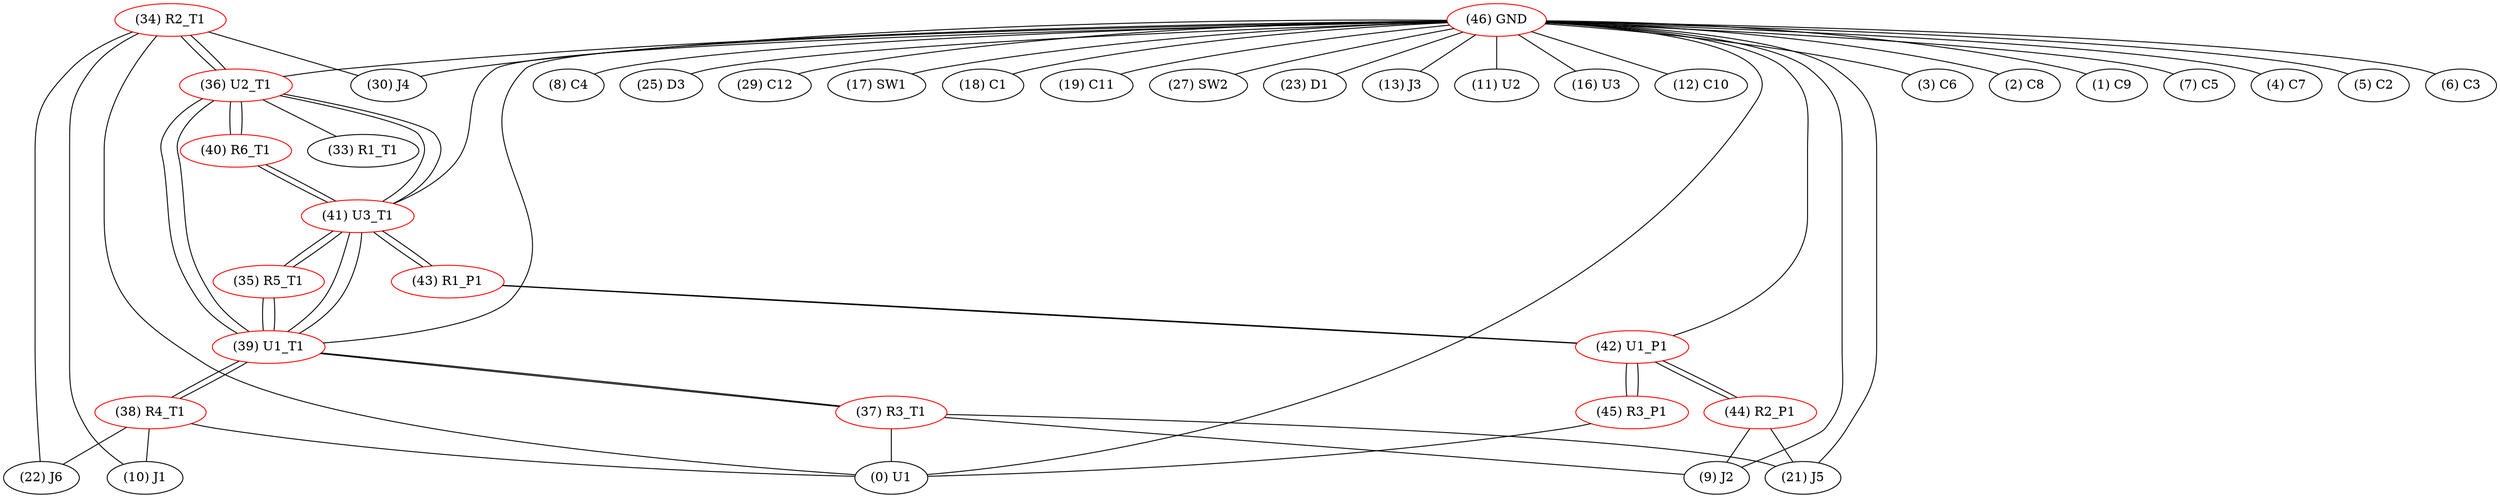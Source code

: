 graph {
	34 [label="(34) R2_T1" color=red]
	22 [label="(22) J6"]
	30 [label="(30) J4"]
	10 [label="(10) J1"]
	0 [label="(0) U1"]
	36 [label="(36) U2_T1"]
	35 [label="(35) R5_T1" color=red]
	41 [label="(41) U3_T1"]
	39 [label="(39) U1_T1"]
	36 [label="(36) U2_T1" color=red]
	41 [label="(41) U3_T1"]
	39 [label="(39) U1_T1"]
	34 [label="(34) R2_T1"]
	33 [label="(33) R1_T1"]
	40 [label="(40) R6_T1"]
	37 [label="(37) R3_T1" color=red]
	0 [label="(0) U1"]
	21 [label="(21) J5"]
	9 [label="(9) J2"]
	39 [label="(39) U1_T1"]
	38 [label="(38) R4_T1" color=red]
	0 [label="(0) U1"]
	22 [label="(22) J6"]
	10 [label="(10) J1"]
	39 [label="(39) U1_T1"]
	39 [label="(39) U1_T1" color=red]
	38 [label="(38) R4_T1"]
	36 [label="(36) U2_T1"]
	41 [label="(41) U3_T1"]
	35 [label="(35) R5_T1"]
	37 [label="(37) R3_T1"]
	40 [label="(40) R6_T1" color=red]
	41 [label="(41) U3_T1"]
	36 [label="(36) U2_T1"]
	41 [label="(41) U3_T1" color=red]
	40 [label="(40) R6_T1"]
	35 [label="(35) R5_T1"]
	36 [label="(36) U2_T1"]
	39 [label="(39) U1_T1"]
	43 [label="(43) R1_P1"]
	42 [label="(42) U1_P1" color=red]
	45 [label="(45) R3_P1"]
	44 [label="(44) R2_P1"]
	43 [label="(43) R1_P1"]
	43 [label="(43) R1_P1" color=red]
	41 [label="(41) U3_T1"]
	42 [label="(42) U1_P1"]
	44 [label="(44) R2_P1" color=red]
	21 [label="(21) J5"]
	9 [label="(9) J2"]
	42 [label="(42) U1_P1"]
	45 [label="(45) R3_P1" color=red]
	0 [label="(0) U1"]
	42 [label="(42) U1_P1"]
	46 [label="(46) GND" color=red]
	3 [label="(3) C6"]
	2 [label="(2) C8"]
	1 [label="(1) C9"]
	21 [label="(21) J5"]
	7 [label="(7) C5"]
	0 [label="(0) U1"]
	4 [label="(4) C7"]
	5 [label="(5) C2"]
	6 [label="(6) C3"]
	8 [label="(8) C4"]
	25 [label="(25) D3"]
	29 [label="(29) C12"]
	30 [label="(30) J4"]
	17 [label="(17) SW1"]
	18 [label="(18) C1"]
	19 [label="(19) C11"]
	9 [label="(9) J2"]
	27 [label="(27) SW2"]
	23 [label="(23) D1"]
	13 [label="(13) J3"]
	11 [label="(11) U2"]
	16 [label="(16) U3"]
	12 [label="(12) C10"]
	41 [label="(41) U3_T1"]
	39 [label="(39) U1_T1"]
	36 [label="(36) U2_T1"]
	42 [label="(42) U1_P1"]
	34 -- 22
	34 -- 30
	34 -- 10
	34 -- 0
	34 -- 36
	35 -- 41
	35 -- 39
	36 -- 41
	36 -- 39
	36 -- 34
	36 -- 33
	36 -- 40
	37 -- 0
	37 -- 21
	37 -- 9
	37 -- 39
	38 -- 0
	38 -- 22
	38 -- 10
	38 -- 39
	39 -- 38
	39 -- 36
	39 -- 41
	39 -- 35
	39 -- 37
	40 -- 41
	40 -- 36
	41 -- 40
	41 -- 35
	41 -- 36
	41 -- 39
	41 -- 43
	42 -- 45
	42 -- 44
	42 -- 43
	43 -- 41
	43 -- 42
	44 -- 21
	44 -- 9
	44 -- 42
	45 -- 0
	45 -- 42
	46 -- 3
	46 -- 2
	46 -- 1
	46 -- 21
	46 -- 7
	46 -- 0
	46 -- 4
	46 -- 5
	46 -- 6
	46 -- 8
	46 -- 25
	46 -- 29
	46 -- 30
	46 -- 17
	46 -- 18
	46 -- 19
	46 -- 9
	46 -- 27
	46 -- 23
	46 -- 13
	46 -- 11
	46 -- 16
	46 -- 12
	46 -- 41
	46 -- 39
	46 -- 36
	46 -- 42
}